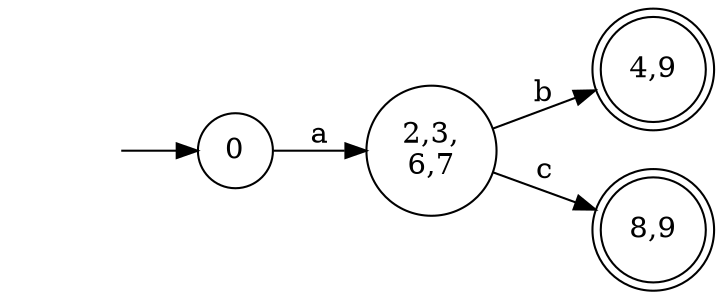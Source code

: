 digraph {

rankdir = LR ;

start[label = "", shape = "plaintext"]

init[label = "0", shape = "circle"] ;
1[label="2,3,\n6,7", shape = "circle"] ;
3[label = "4,9", shape = "doublecircle"] ;
4[label = "8,9", shape = "doublecircle"] ;

start -> init ;

init -> 1 [label = "a"] ;
1 -> 3  [label = "b"] ;
1 -> 4  [label = "c"] ;

}
